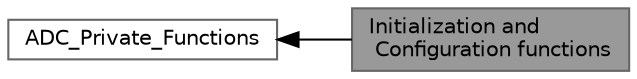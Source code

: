 digraph "Initialization and Configuration functions"
{
 // LATEX_PDF_SIZE
  bgcolor="transparent";
  edge [fontname=Helvetica,fontsize=10,labelfontname=Helvetica,labelfontsize=10];
  node [fontname=Helvetica,fontsize=10,shape=box,height=0.2,width=0.4];
  rankdir=LR;
  Node1 [id="Node000001",label="Initialization and\l Configuration functions",height=0.2,width=0.4,color="gray40", fillcolor="grey60", style="filled", fontcolor="black",tooltip="Initialization and Configuration functions."];
  Node2 [id="Node000002",label="ADC_Private_Functions",height=0.2,width=0.4,color="grey40", fillcolor="white", style="filled",URL="$group___a_d_c___private___functions.html",tooltip=" "];
  Node2->Node1 [shape=plaintext, dir="back", style="solid"];
}
